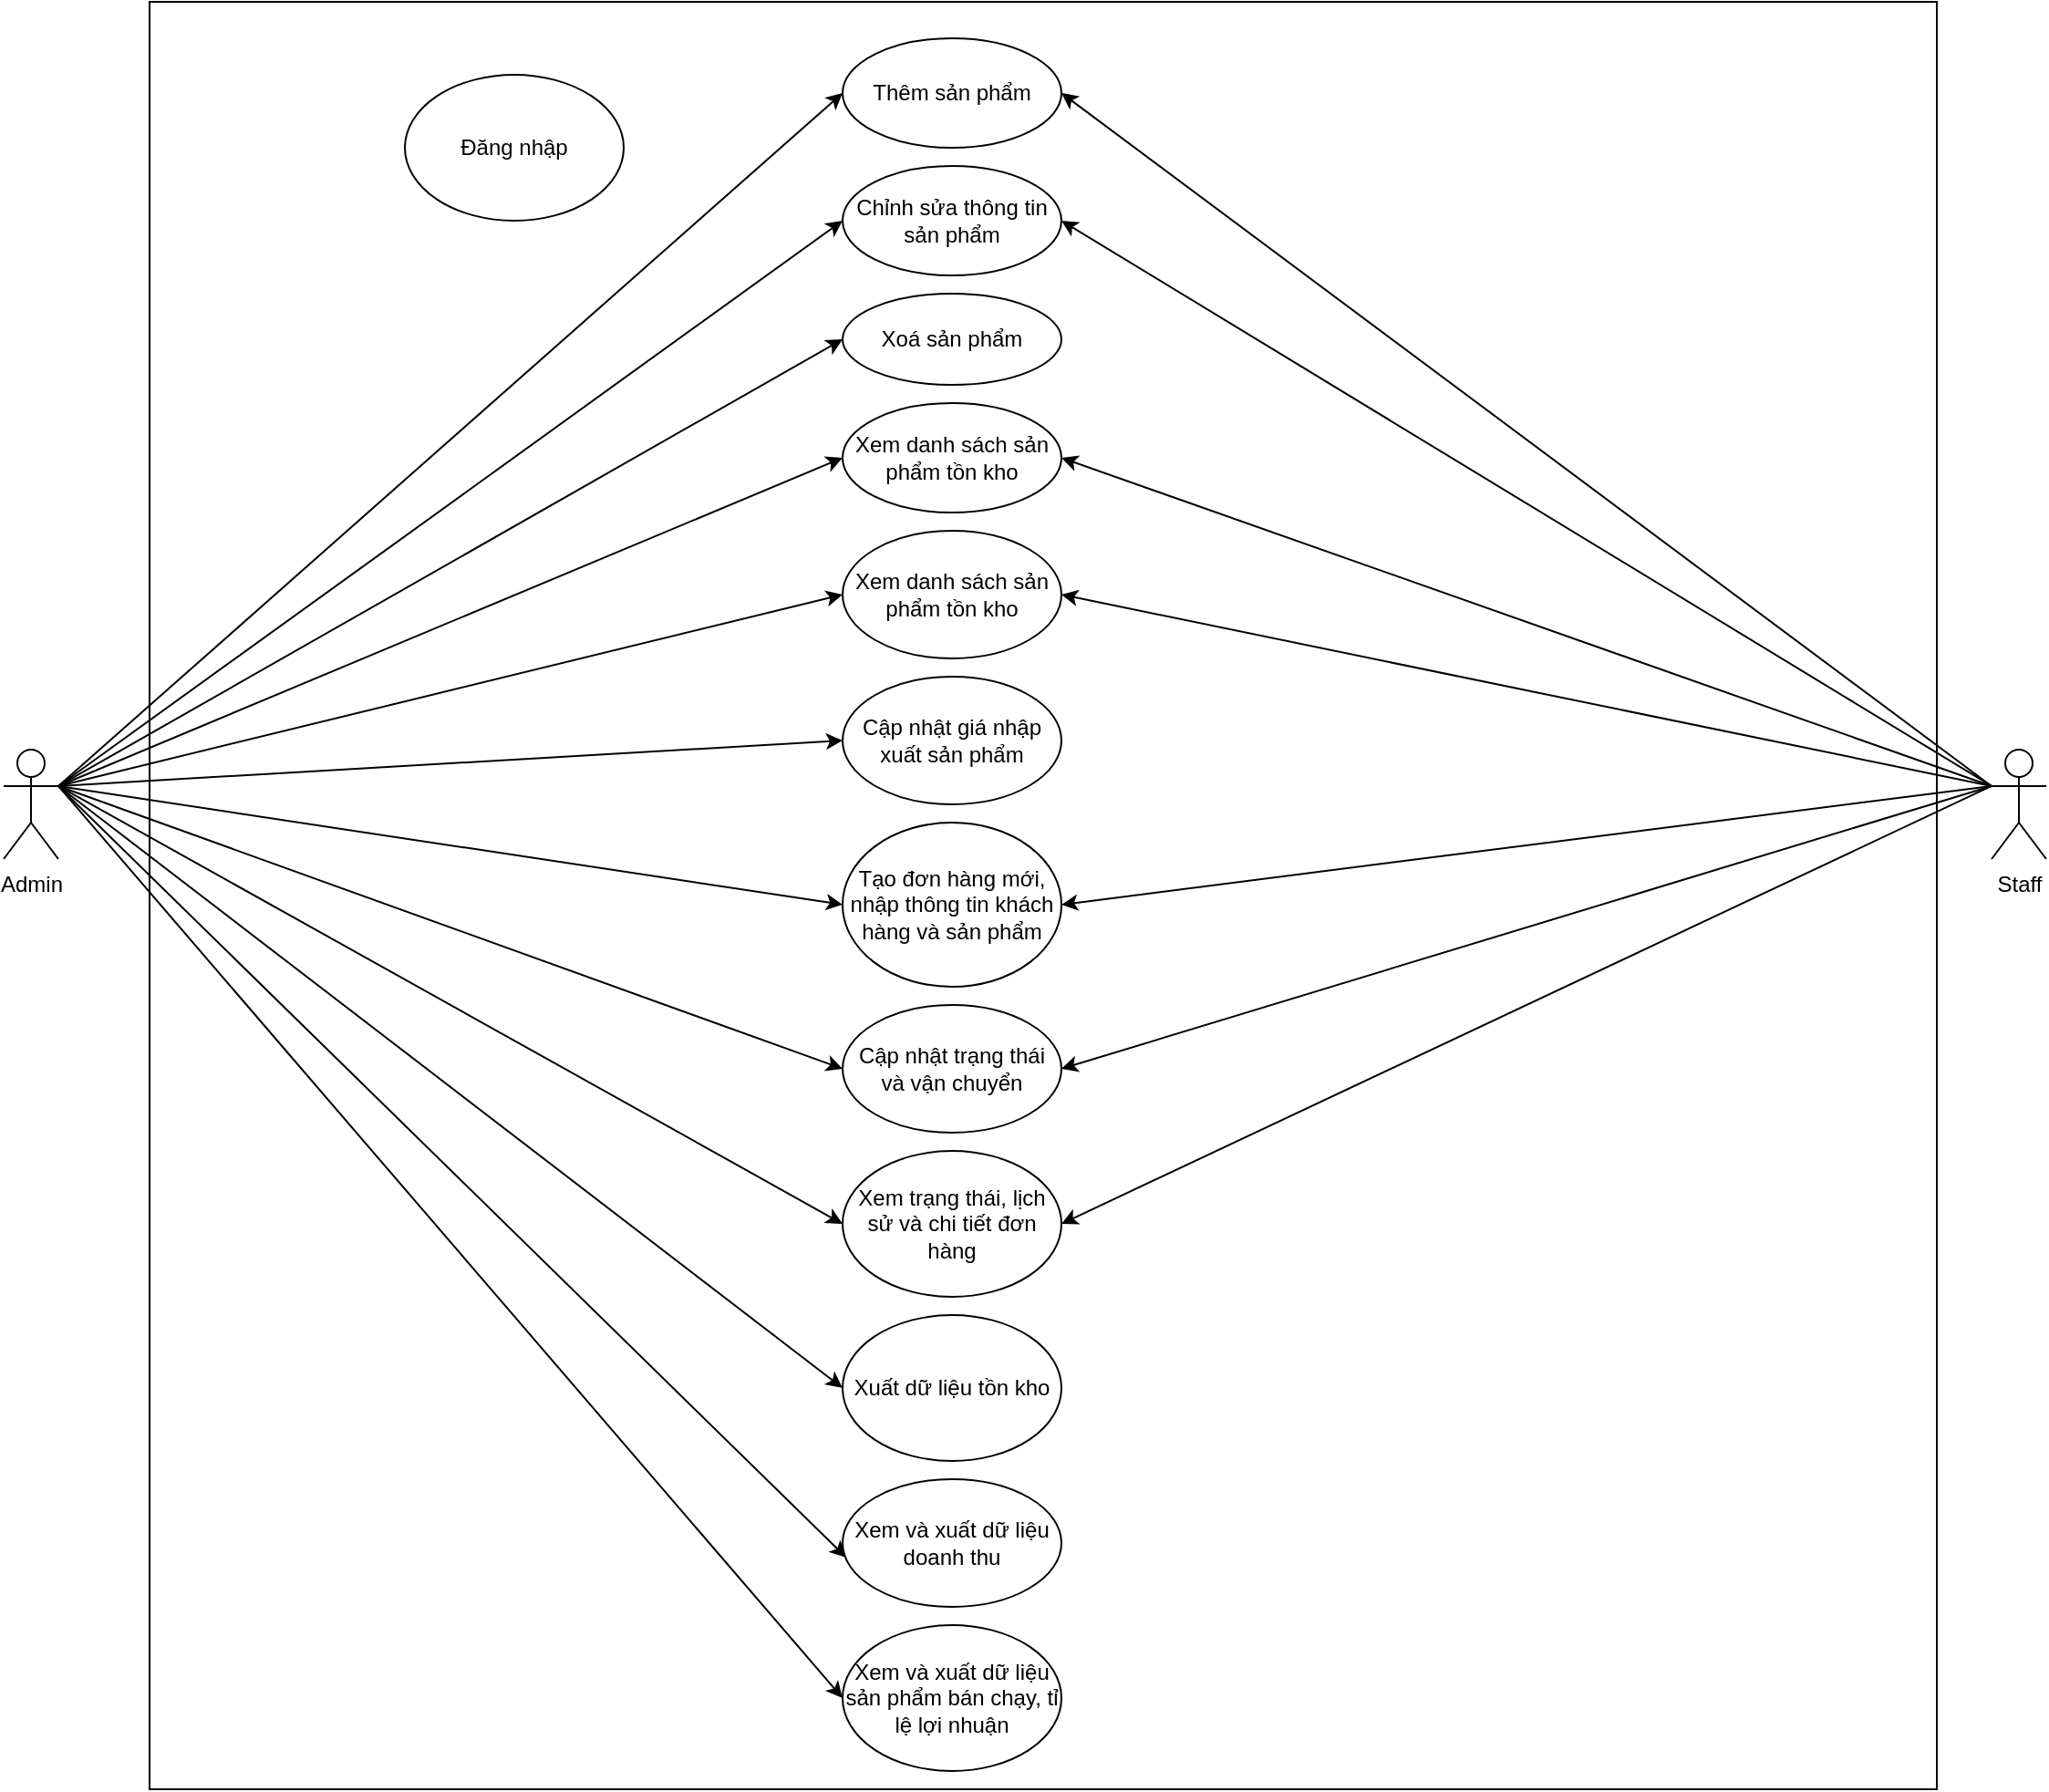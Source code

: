 <mxfile version="22.0.6" type="github">
  <diagram name="Trang-1" id="FTsFSD5V3v3NeHQqU3Af">
    <mxGraphModel dx="1434" dy="775" grid="1" gridSize="10" guides="1" tooltips="1" connect="1" arrows="1" fold="1" page="1" pageScale="1" pageWidth="827" pageHeight="1169" math="0" shadow="0">
      <root>
        <mxCell id="0" />
        <mxCell id="1" parent="0" />
        <mxCell id="yrOmPbltQWNdQOTDsPl7-1" value="" style="whiteSpace=wrap;html=1;aspect=fixed;" vertex="1" parent="1">
          <mxGeometry x="340" y="150" width="980" height="980" as="geometry" />
        </mxCell>
        <mxCell id="yrOmPbltQWNdQOTDsPl7-2" value="Admin" style="shape=umlActor;verticalLabelPosition=bottom;verticalAlign=top;html=1;outlineConnect=0;" vertex="1" parent="1">
          <mxGeometry x="260" y="560" width="30" height="60" as="geometry" />
        </mxCell>
        <mxCell id="yrOmPbltQWNdQOTDsPl7-3" value="Staff" style="shape=umlActor;verticalLabelPosition=bottom;verticalAlign=top;html=1;outlineConnect=0;" vertex="1" parent="1">
          <mxGeometry x="1350" y="560" width="30" height="60" as="geometry" />
        </mxCell>
        <mxCell id="yrOmPbltQWNdQOTDsPl7-6" value="Đăng nhập" style="ellipse;whiteSpace=wrap;html=1;" vertex="1" parent="1">
          <mxGeometry x="480" y="190" width="120" height="80" as="geometry" />
        </mxCell>
        <mxCell id="yrOmPbltQWNdQOTDsPl7-7" value="Thêm sản phẩm" style="ellipse;whiteSpace=wrap;html=1;" vertex="1" parent="1">
          <mxGeometry x="720" y="170" width="120" height="60" as="geometry" />
        </mxCell>
        <mxCell id="yrOmPbltQWNdQOTDsPl7-8" value="" style="endArrow=classic;html=1;rounded=0;exitX=1;exitY=0.333;exitDx=0;exitDy=0;exitPerimeter=0;entryX=0;entryY=0.5;entryDx=0;entryDy=0;" edge="1" parent="1" source="yrOmPbltQWNdQOTDsPl7-2" target="yrOmPbltQWNdQOTDsPl7-7">
          <mxGeometry width="50" height="50" relative="1" as="geometry">
            <mxPoint x="860" y="700" as="sourcePoint" />
            <mxPoint x="910" y="650" as="targetPoint" />
          </mxGeometry>
        </mxCell>
        <mxCell id="yrOmPbltQWNdQOTDsPl7-9" value="Chỉnh sửa thông tin sản phẩm" style="ellipse;whiteSpace=wrap;html=1;" vertex="1" parent="1">
          <mxGeometry x="720" y="240" width="120" height="60" as="geometry" />
        </mxCell>
        <mxCell id="yrOmPbltQWNdQOTDsPl7-10" value="" style="endArrow=classic;html=1;rounded=0;exitX=1;exitY=0.333;exitDx=0;exitDy=0;exitPerimeter=0;entryX=0;entryY=0.5;entryDx=0;entryDy=0;" edge="1" parent="1" source="yrOmPbltQWNdQOTDsPl7-2" target="yrOmPbltQWNdQOTDsPl7-9">
          <mxGeometry width="50" height="50" relative="1" as="geometry">
            <mxPoint x="330" y="620" as="sourcePoint" />
            <mxPoint x="380" y="570" as="targetPoint" />
          </mxGeometry>
        </mxCell>
        <mxCell id="yrOmPbltQWNdQOTDsPl7-11" value="" style="endArrow=classic;html=1;rounded=0;exitX=0;exitY=0.333;exitDx=0;exitDy=0;exitPerimeter=0;entryX=1;entryY=0.5;entryDx=0;entryDy=0;" edge="1" parent="1" source="yrOmPbltQWNdQOTDsPl7-3" target="yrOmPbltQWNdQOTDsPl7-7">
          <mxGeometry width="50" height="50" relative="1" as="geometry">
            <mxPoint x="1310" y="480" as="sourcePoint" />
            <mxPoint x="1360" y="430" as="targetPoint" />
          </mxGeometry>
        </mxCell>
        <mxCell id="yrOmPbltQWNdQOTDsPl7-12" value="" style="endArrow=classic;html=1;rounded=0;exitX=0;exitY=0.333;exitDx=0;exitDy=0;exitPerimeter=0;entryX=1;entryY=0.5;entryDx=0;entryDy=0;" edge="1" parent="1" source="yrOmPbltQWNdQOTDsPl7-3" target="yrOmPbltQWNdQOTDsPl7-9">
          <mxGeometry width="50" height="50" relative="1" as="geometry">
            <mxPoint x="1360" y="590" as="sourcePoint" />
            <mxPoint x="850" y="220" as="targetPoint" />
          </mxGeometry>
        </mxCell>
        <mxCell id="yrOmPbltQWNdQOTDsPl7-13" value="Xoá sản phẩm" style="ellipse;whiteSpace=wrap;html=1;" vertex="1" parent="1">
          <mxGeometry x="720" y="310" width="120" height="50" as="geometry" />
        </mxCell>
        <mxCell id="yrOmPbltQWNdQOTDsPl7-14" value="" style="endArrow=classic;html=1;rounded=0;exitX=1;exitY=0.333;exitDx=0;exitDy=0;exitPerimeter=0;entryX=0;entryY=0.5;entryDx=0;entryDy=0;" edge="1" parent="1" source="yrOmPbltQWNdQOTDsPl7-2" target="yrOmPbltQWNdQOTDsPl7-13">
          <mxGeometry width="50" height="50" relative="1" as="geometry">
            <mxPoint x="300" y="590" as="sourcePoint" />
            <mxPoint x="730" y="310" as="targetPoint" />
          </mxGeometry>
        </mxCell>
        <mxCell id="yrOmPbltQWNdQOTDsPl7-15" value="Xem danh sách sản phẩm tồn kho" style="ellipse;whiteSpace=wrap;html=1;" vertex="1" parent="1">
          <mxGeometry x="720" y="370" width="120" height="60" as="geometry" />
        </mxCell>
        <mxCell id="yrOmPbltQWNdQOTDsPl7-16" value="" style="endArrow=classic;html=1;rounded=0;exitX=1;exitY=0.333;exitDx=0;exitDy=0;exitPerimeter=0;entryX=0;entryY=0.5;entryDx=0;entryDy=0;" edge="1" parent="1" source="yrOmPbltQWNdQOTDsPl7-2" target="yrOmPbltQWNdQOTDsPl7-15">
          <mxGeometry width="50" height="50" relative="1" as="geometry">
            <mxPoint x="300" y="590" as="sourcePoint" />
            <mxPoint x="730" y="400" as="targetPoint" />
          </mxGeometry>
        </mxCell>
        <mxCell id="yrOmPbltQWNdQOTDsPl7-17" value="" style="endArrow=classic;html=1;rounded=0;exitX=0;exitY=0.333;exitDx=0;exitDy=0;exitPerimeter=0;entryX=1;entryY=0.5;entryDx=0;entryDy=0;" edge="1" parent="1" source="yrOmPbltQWNdQOTDsPl7-3" target="yrOmPbltQWNdQOTDsPl7-15">
          <mxGeometry width="50" height="50" relative="1" as="geometry">
            <mxPoint x="1360" y="590" as="sourcePoint" />
            <mxPoint x="850" y="310" as="targetPoint" />
          </mxGeometry>
        </mxCell>
        <mxCell id="yrOmPbltQWNdQOTDsPl7-18" value="Xem danh sách sản phẩm tồn kho" style="ellipse;whiteSpace=wrap;html=1;" vertex="1" parent="1">
          <mxGeometry x="720" y="440" width="120" height="70" as="geometry" />
        </mxCell>
        <mxCell id="yrOmPbltQWNdQOTDsPl7-19" value="" style="endArrow=classic;html=1;rounded=0;entryX=0;entryY=0.5;entryDx=0;entryDy=0;exitX=1;exitY=0.333;exitDx=0;exitDy=0;exitPerimeter=0;" edge="1" parent="1" source="yrOmPbltQWNdQOTDsPl7-2" target="yrOmPbltQWNdQOTDsPl7-18">
          <mxGeometry width="50" height="50" relative="1" as="geometry">
            <mxPoint x="290" y="580" as="sourcePoint" />
            <mxPoint x="730" y="490" as="targetPoint" />
          </mxGeometry>
        </mxCell>
        <mxCell id="yrOmPbltQWNdQOTDsPl7-20" value="" style="endArrow=classic;html=1;rounded=0;exitX=0;exitY=0.333;exitDx=0;exitDy=0;exitPerimeter=0;entryX=1;entryY=0.5;entryDx=0;entryDy=0;" edge="1" parent="1" source="yrOmPbltQWNdQOTDsPl7-3" target="yrOmPbltQWNdQOTDsPl7-18">
          <mxGeometry width="50" height="50" relative="1" as="geometry">
            <mxPoint x="1360" y="590" as="sourcePoint" />
            <mxPoint x="850" y="490" as="targetPoint" />
          </mxGeometry>
        </mxCell>
        <mxCell id="yrOmPbltQWNdQOTDsPl7-21" value="Cập nhật giá nhập xuất sản phẩm" style="ellipse;whiteSpace=wrap;html=1;" vertex="1" parent="1">
          <mxGeometry x="720" y="520" width="120" height="70" as="geometry" />
        </mxCell>
        <mxCell id="yrOmPbltQWNdQOTDsPl7-22" value="" style="endArrow=classic;html=1;rounded=0;entryX=0;entryY=0.5;entryDx=0;entryDy=0;exitX=1;exitY=0.333;exitDx=0;exitDy=0;exitPerimeter=0;" edge="1" parent="1" source="yrOmPbltQWNdQOTDsPl7-2" target="yrOmPbltQWNdQOTDsPl7-21">
          <mxGeometry width="50" height="50" relative="1" as="geometry">
            <mxPoint x="300" y="590" as="sourcePoint" />
            <mxPoint x="730" y="485" as="targetPoint" />
          </mxGeometry>
        </mxCell>
        <mxCell id="yrOmPbltQWNdQOTDsPl7-23" value="Tạo đơn hàng mới, nhập thông tin khách hàng và sản phẩm" style="ellipse;whiteSpace=wrap;html=1;" vertex="1" parent="1">
          <mxGeometry x="720" y="600" width="120" height="90" as="geometry" />
        </mxCell>
        <mxCell id="yrOmPbltQWNdQOTDsPl7-24" value="" style="endArrow=classic;html=1;rounded=0;entryX=0;entryY=0.5;entryDx=0;entryDy=0;exitX=1;exitY=0.333;exitDx=0;exitDy=0;exitPerimeter=0;" edge="1" parent="1" source="yrOmPbltQWNdQOTDsPl7-2" target="yrOmPbltQWNdQOTDsPl7-23">
          <mxGeometry width="50" height="50" relative="1" as="geometry">
            <mxPoint x="300" y="590" as="sourcePoint" />
            <mxPoint x="730" y="565" as="targetPoint" />
          </mxGeometry>
        </mxCell>
        <mxCell id="yrOmPbltQWNdQOTDsPl7-25" value="" style="endArrow=classic;html=1;rounded=0;entryX=1;entryY=0.5;entryDx=0;entryDy=0;exitX=0;exitY=0.333;exitDx=0;exitDy=0;exitPerimeter=0;" edge="1" parent="1" source="yrOmPbltQWNdQOTDsPl7-3" target="yrOmPbltQWNdQOTDsPl7-23">
          <mxGeometry width="50" height="50" relative="1" as="geometry">
            <mxPoint x="1350" y="580" as="sourcePoint" />
            <mxPoint x="850" y="485" as="targetPoint" />
          </mxGeometry>
        </mxCell>
        <mxCell id="yrOmPbltQWNdQOTDsPl7-28" value="Cập nhật trạng thái và vận chuyển" style="ellipse;whiteSpace=wrap;html=1;" vertex="1" parent="1">
          <mxGeometry x="720" y="700" width="120" height="70" as="geometry" />
        </mxCell>
        <mxCell id="yrOmPbltQWNdQOTDsPl7-29" value="" style="endArrow=classic;html=1;rounded=0;entryX=0;entryY=0.5;entryDx=0;entryDy=0;exitX=1;exitY=0.333;exitDx=0;exitDy=0;exitPerimeter=0;" edge="1" parent="1" source="yrOmPbltQWNdQOTDsPl7-2" target="yrOmPbltQWNdQOTDsPl7-28">
          <mxGeometry width="50" height="50" relative="1" as="geometry">
            <mxPoint x="300" y="590" as="sourcePoint" />
            <mxPoint x="730" y="655" as="targetPoint" />
          </mxGeometry>
        </mxCell>
        <mxCell id="yrOmPbltQWNdQOTDsPl7-30" value="" style="endArrow=classic;html=1;rounded=0;entryX=1;entryY=0.5;entryDx=0;entryDy=0;exitX=0;exitY=0.333;exitDx=0;exitDy=0;exitPerimeter=0;" edge="1" parent="1" source="yrOmPbltQWNdQOTDsPl7-3" target="yrOmPbltQWNdQOTDsPl7-28">
          <mxGeometry width="50" height="50" relative="1" as="geometry">
            <mxPoint x="1360" y="590" as="sourcePoint" />
            <mxPoint x="850" y="655" as="targetPoint" />
          </mxGeometry>
        </mxCell>
        <mxCell id="yrOmPbltQWNdQOTDsPl7-31" value="Xem trạng thái, lịch sử và chi tiết đơn hàng" style="ellipse;whiteSpace=wrap;html=1;" vertex="1" parent="1">
          <mxGeometry x="720" y="780" width="120" height="80" as="geometry" />
        </mxCell>
        <mxCell id="yrOmPbltQWNdQOTDsPl7-32" value="" style="endArrow=classic;html=1;rounded=0;entryX=0;entryY=0.5;entryDx=0;entryDy=0;exitX=1;exitY=0.333;exitDx=0;exitDy=0;exitPerimeter=0;" edge="1" parent="1" source="yrOmPbltQWNdQOTDsPl7-2" target="yrOmPbltQWNdQOTDsPl7-31">
          <mxGeometry width="50" height="50" relative="1" as="geometry">
            <mxPoint x="300" y="590" as="sourcePoint" />
            <mxPoint x="730" y="745" as="targetPoint" />
          </mxGeometry>
        </mxCell>
        <mxCell id="yrOmPbltQWNdQOTDsPl7-33" value="" style="endArrow=classic;html=1;rounded=0;entryX=1;entryY=0.5;entryDx=0;entryDy=0;exitX=0;exitY=0.333;exitDx=0;exitDy=0;exitPerimeter=0;" edge="1" parent="1" source="yrOmPbltQWNdQOTDsPl7-3" target="yrOmPbltQWNdQOTDsPl7-31">
          <mxGeometry width="50" height="50" relative="1" as="geometry">
            <mxPoint x="1360" y="590" as="sourcePoint" />
            <mxPoint x="850" y="745" as="targetPoint" />
          </mxGeometry>
        </mxCell>
        <mxCell id="yrOmPbltQWNdQOTDsPl7-34" value="Xuất dữ liệu tồn kho" style="ellipse;whiteSpace=wrap;html=1;" vertex="1" parent="1">
          <mxGeometry x="720" y="870" width="120" height="80" as="geometry" />
        </mxCell>
        <mxCell id="yrOmPbltQWNdQOTDsPl7-35" value="Xem và xuất dữ liệu doanh thu" style="ellipse;whiteSpace=wrap;html=1;" vertex="1" parent="1">
          <mxGeometry x="720" y="960" width="120" height="70" as="geometry" />
        </mxCell>
        <mxCell id="yrOmPbltQWNdQOTDsPl7-36" value="Xem và xuất dữ liệu sản phẩm bán chạy, tỉ lệ lợi nhuận" style="ellipse;whiteSpace=wrap;html=1;" vertex="1" parent="1">
          <mxGeometry x="720" y="1040" width="120" height="80" as="geometry" />
        </mxCell>
        <mxCell id="yrOmPbltQWNdQOTDsPl7-38" value="" style="endArrow=classic;html=1;rounded=0;entryX=0;entryY=0.5;entryDx=0;entryDy=0;exitX=1;exitY=0.333;exitDx=0;exitDy=0;exitPerimeter=0;" edge="1" parent="1" source="yrOmPbltQWNdQOTDsPl7-2" target="yrOmPbltQWNdQOTDsPl7-34">
          <mxGeometry width="50" height="50" relative="1" as="geometry">
            <mxPoint x="300" y="590" as="sourcePoint" />
            <mxPoint x="730" y="830" as="targetPoint" />
          </mxGeometry>
        </mxCell>
        <mxCell id="yrOmPbltQWNdQOTDsPl7-39" value="" style="endArrow=classic;html=1;rounded=0;entryX=0.017;entryY=0.614;entryDx=0;entryDy=0;exitX=1;exitY=0.333;exitDx=0;exitDy=0;exitPerimeter=0;entryPerimeter=0;" edge="1" parent="1" source="yrOmPbltQWNdQOTDsPl7-2" target="yrOmPbltQWNdQOTDsPl7-35">
          <mxGeometry width="50" height="50" relative="1" as="geometry">
            <mxPoint x="310" y="600" as="sourcePoint" />
            <mxPoint x="740" y="840" as="targetPoint" />
          </mxGeometry>
        </mxCell>
        <mxCell id="yrOmPbltQWNdQOTDsPl7-40" value="" style="endArrow=classic;html=1;rounded=0;entryX=0;entryY=0.5;entryDx=0;entryDy=0;exitX=1;exitY=0.333;exitDx=0;exitDy=0;exitPerimeter=0;" edge="1" parent="1" source="yrOmPbltQWNdQOTDsPl7-2" target="yrOmPbltQWNdQOTDsPl7-36">
          <mxGeometry width="50" height="50" relative="1" as="geometry">
            <mxPoint x="320" y="610" as="sourcePoint" />
            <mxPoint x="750" y="850" as="targetPoint" />
          </mxGeometry>
        </mxCell>
      </root>
    </mxGraphModel>
  </diagram>
</mxfile>
